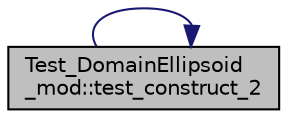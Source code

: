digraph "Test_DomainEllipsoid_mod::test_construct_2"
{
 // LATEX_PDF_SIZE
  edge [fontname="Helvetica",fontsize="10",labelfontname="Helvetica",labelfontsize="10"];
  node [fontname="Helvetica",fontsize="10",shape=record];
  rankdir="LR";
  Node1 [label="Test_DomainEllipsoid\l_mod::test_construct_2",height=0.2,width=0.4,color="black", fillcolor="grey75", style="filled", fontcolor="black",tooltip="Test construct for a 2-dimensional spherical domain."];
  Node1 -> Node1 [color="midnightblue",fontsize="10",style="solid",fontname="Helvetica"];
}
